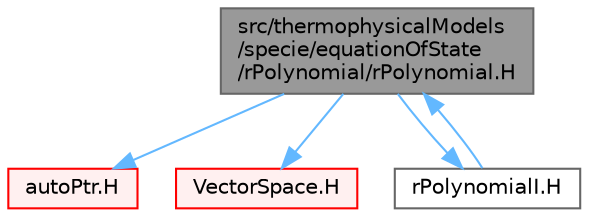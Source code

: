 digraph "src/thermophysicalModels/specie/equationOfState/rPolynomial/rPolynomial.H"
{
 // LATEX_PDF_SIZE
  bgcolor="transparent";
  edge [fontname=Helvetica,fontsize=10,labelfontname=Helvetica,labelfontsize=10];
  node [fontname=Helvetica,fontsize=10,shape=box,height=0.2,width=0.4];
  Node1 [id="Node000001",label="src/thermophysicalModels\l/specie/equationOfState\l/rPolynomial/rPolynomial.H",height=0.2,width=0.4,color="gray40", fillcolor="grey60", style="filled", fontcolor="black",tooltip=" "];
  Node1 -> Node2 [id="edge1_Node000001_Node000002",color="steelblue1",style="solid",tooltip=" "];
  Node2 [id="Node000002",label="autoPtr.H",height=0.2,width=0.4,color="red", fillcolor="#FFF0F0", style="filled",URL="$autoPtr_8H.html",tooltip=" "];
  Node1 -> Node72 [id="edge2_Node000001_Node000072",color="steelblue1",style="solid",tooltip=" "];
  Node72 [id="Node000072",label="VectorSpace.H",height=0.2,width=0.4,color="red", fillcolor="#FFF0F0", style="filled",URL="$VectorSpace_8H.html",tooltip=" "];
  Node1 -> Node78 [id="edge3_Node000001_Node000078",color="steelblue1",style="solid",tooltip=" "];
  Node78 [id="Node000078",label="rPolynomialI.H",height=0.2,width=0.4,color="grey40", fillcolor="white", style="filled",URL="$rPolynomialI_8H.html",tooltip=" "];
  Node78 -> Node1 [id="edge4_Node000078_Node000001",color="steelblue1",style="solid",tooltip=" "];
}
